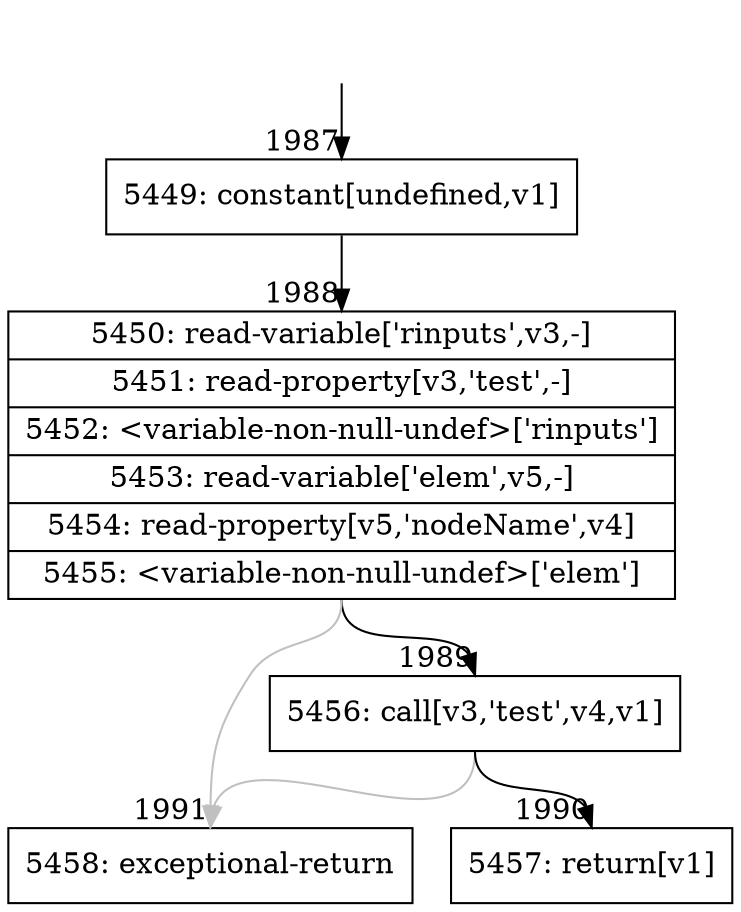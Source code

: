 digraph {
rankdir="TD"
BB_entry140[shape=none,label=""];
BB_entry140 -> BB1987 [tailport=s, headport=n, headlabel="    1987"]
BB1987 [shape=record label="{5449: constant[undefined,v1]}" ] 
BB1987 -> BB1988 [tailport=s, headport=n, headlabel="      1988"]
BB1988 [shape=record label="{5450: read-variable['rinputs',v3,-]|5451: read-property[v3,'test',-]|5452: \<variable-non-null-undef\>['rinputs']|5453: read-variable['elem',v5,-]|5454: read-property[v5,'nodeName',v4]|5455: \<variable-non-null-undef\>['elem']}" ] 
BB1988 -> BB1989 [tailport=s, headport=n, headlabel="      1989"]
BB1988 -> BB1991 [tailport=s, headport=n, color=gray, headlabel="      1991"]
BB1989 [shape=record label="{5456: call[v3,'test',v4,v1]}" ] 
BB1989 -> BB1990 [tailport=s, headport=n, headlabel="      1990"]
BB1989 -> BB1991 [tailport=s, headport=n, color=gray]
BB1990 [shape=record label="{5457: return[v1]}" ] 
BB1991 [shape=record label="{5458: exceptional-return}" ] 
}
